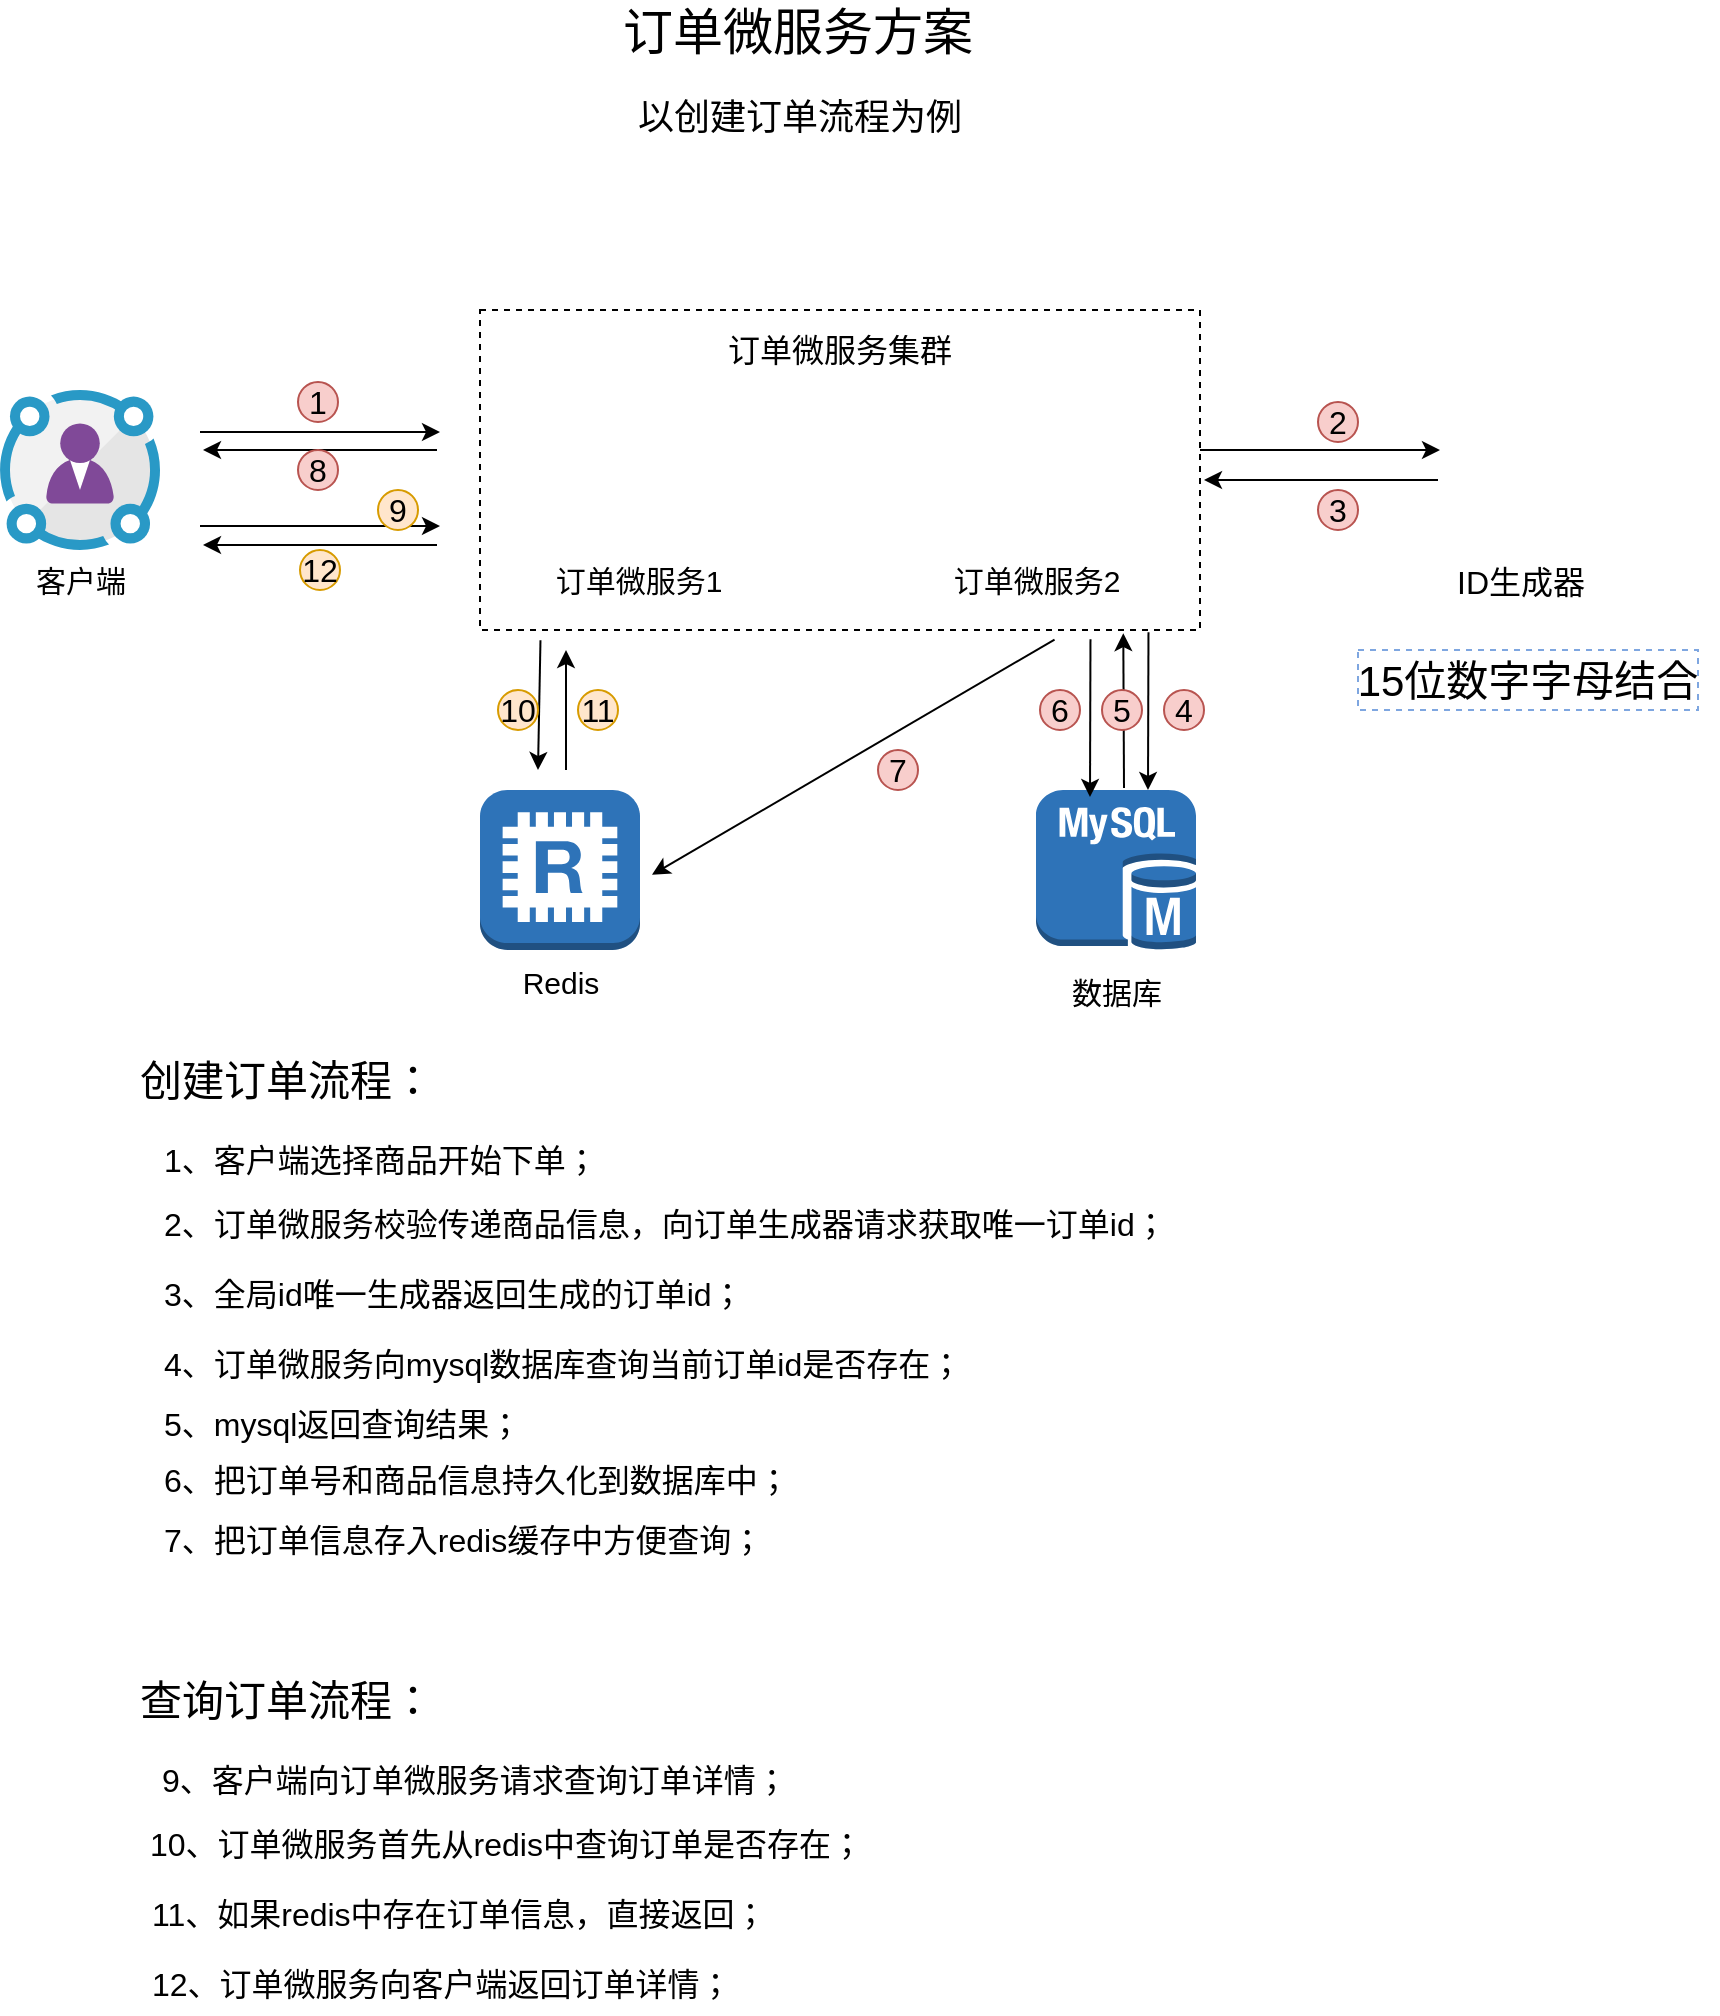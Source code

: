 <mxfile version="12.4.1" type="github" pages="1">
  <diagram id="6WwkfFOdXuNgnHYrmwzb" name="第 1 页">
    <mxGraphModel dx="1824" dy="926" grid="1" gridSize="10" guides="1" tooltips="1" connect="1" arrows="1" fold="1" page="1" pageScale="1" pageWidth="1169" pageHeight="1654" math="0" shadow="0">
      <root>
        <mxCell id="0"/>
        <mxCell id="1" parent="0"/>
        <mxCell id="WwyLj68nMvtHMdWTFRt9-18" value="" style="rounded=0;whiteSpace=wrap;html=1;fillColor=none;dashed=1;" vertex="1" parent="1">
          <mxGeometry x="401" y="240" width="360" height="160" as="geometry"/>
        </mxCell>
        <mxCell id="WwyLj68nMvtHMdWTFRt9-1" value="订单微服务方案" style="text;html=1;strokeColor=none;fillColor=none;align=center;verticalAlign=middle;whiteSpace=wrap;rounded=0;fontSize=25;" vertex="1" parent="1">
          <mxGeometry x="440" y="90" width="240" height="20" as="geometry"/>
        </mxCell>
        <mxCell id="WwyLj68nMvtHMdWTFRt9-2" value="以创建订单流程为例" style="text;html=1;strokeColor=none;fillColor=none;align=center;verticalAlign=middle;whiteSpace=wrap;rounded=0;fontSize=18;" vertex="1" parent="1">
          <mxGeometry x="441" y="134" width="240" height="20" as="geometry"/>
        </mxCell>
        <mxCell id="WwyLj68nMvtHMdWTFRt9-3" value="&lt;span style=&quot;font-size: 15px&quot;&gt;客户端&lt;/span&gt;" style="aspect=fixed;html=1;points=[];align=center;image;fontSize=12;image=img/lib/mscae/Identity_Governance.svg;" vertex="1" parent="1">
          <mxGeometry x="161" y="280" width="80" height="80" as="geometry"/>
        </mxCell>
        <mxCell id="WwyLj68nMvtHMdWTFRt9-13" value="&lt;font style=&quot;font-size: 15px&quot;&gt;订单微服务1&lt;/font&gt;" style="shape=image;html=1;verticalAlign=top;verticalLabelPosition=bottom;labelBackgroundColor=#ffffff;imageAspect=0;aspect=fixed;image=https://cdn0.iconfinder.com/data/icons/frankfurt/32/order-1.png" vertex="1" parent="1">
          <mxGeometry x="440" y="280" width="80" height="80" as="geometry"/>
        </mxCell>
        <mxCell id="WwyLj68nMvtHMdWTFRt9-15" value="&lt;font style=&quot;font-size: 15px&quot;&gt;订单微服务2&lt;/font&gt;" style="shape=image;html=1;verticalAlign=top;verticalLabelPosition=bottom;labelBackgroundColor=#ffffff;imageAspect=0;aspect=fixed;image=https://cdn0.iconfinder.com/data/icons/frankfurt/32/order-1.png" vertex="1" parent="1">
          <mxGeometry x="639" y="280" width="80" height="80" as="geometry"/>
        </mxCell>
        <mxCell id="WwyLj68nMvtHMdWTFRt9-19" value="订单微服务集群" style="text;html=1;strokeColor=none;fillColor=none;align=center;verticalAlign=middle;whiteSpace=wrap;rounded=0;dashed=1;fontSize=16;" vertex="1" parent="1">
          <mxGeometry x="521" y="250" width="120" height="20" as="geometry"/>
        </mxCell>
        <mxCell id="WwyLj68nMvtHMdWTFRt9-21" value="&lt;font style=&quot;font-size: 15px&quot;&gt;数据库&lt;/font&gt;" style="outlineConnect=0;dashed=0;verticalLabelPosition=bottom;verticalAlign=top;align=center;html=1;shape=mxgraph.aws3.mysql_db_instance;fillColor=#2E73B8;gradientColor=none;fontSize=22;" vertex="1" parent="1">
          <mxGeometry x="679" y="480" width="80" height="80" as="geometry"/>
        </mxCell>
        <mxCell id="WwyLj68nMvtHMdWTFRt9-22" value="&lt;font style=&quot;font-size: 15px&quot;&gt;Redis&lt;/font&gt;" style="outlineConnect=0;dashed=0;verticalLabelPosition=bottom;verticalAlign=top;align=center;html=1;shape=mxgraph.aws3.redis;fillColor=#2E73B8;gradientColor=none;fontSize=16;" vertex="1" parent="1">
          <mxGeometry x="401" y="480" width="80" height="80" as="geometry"/>
        </mxCell>
        <mxCell id="WwyLj68nMvtHMdWTFRt9-28" value="" style="endArrow=classic;html=1;fontSize=16;" edge="1" parent="1">
          <mxGeometry width="50" height="50" relative="1" as="geometry">
            <mxPoint x="261" y="301" as="sourcePoint"/>
            <mxPoint x="381" y="301" as="targetPoint"/>
          </mxGeometry>
        </mxCell>
        <mxCell id="WwyLj68nMvtHMdWTFRt9-29" value="" style="endArrow=classic;html=1;fontSize=16;entryX=0.5;entryY=0;entryDx=0;entryDy=0;entryPerimeter=0;exitX=0.884;exitY=1.007;exitDx=0;exitDy=0;exitPerimeter=0;" edge="1" parent="1">
          <mxGeometry width="50" height="50" relative="1" as="geometry">
            <mxPoint x="735.24" y="401.12" as="sourcePoint"/>
            <mxPoint x="735" y="480" as="targetPoint"/>
          </mxGeometry>
        </mxCell>
        <mxCell id="WwyLj68nMvtHMdWTFRt9-30" value="" style="endArrow=classic;html=1;fontSize=16;" edge="1" parent="1">
          <mxGeometry width="50" height="50" relative="1" as="geometry">
            <mxPoint x="379.5" y="357.5" as="sourcePoint"/>
            <mxPoint x="262.5" y="357.5" as="targetPoint"/>
          </mxGeometry>
        </mxCell>
        <mxCell id="WwyLj68nMvtHMdWTFRt9-31" value="ID生成器" style="shape=image;html=1;verticalAlign=top;verticalLabelPosition=bottom;labelBackgroundColor=#ffffff;imageAspect=0;aspect=fixed;image=https://cdn3.iconfinder.com/data/icons/adobe-tools/512/Id-128.png;dashed=1;fillColor=none;fontSize=16;" vertex="1" parent="1">
          <mxGeometry x="881" y="280" width="80" height="80" as="geometry"/>
        </mxCell>
        <mxCell id="WwyLj68nMvtHMdWTFRt9-32" value="" style="endArrow=classic;html=1;fontSize=16;entryX=0;entryY=0.25;entryDx=0;entryDy=0;" edge="1" parent="1">
          <mxGeometry width="50" height="50" relative="1" as="geometry">
            <mxPoint x="761" y="310" as="sourcePoint"/>
            <mxPoint x="881" y="310" as="targetPoint"/>
          </mxGeometry>
        </mxCell>
        <mxCell id="WwyLj68nMvtHMdWTFRt9-35" value="" style="endArrow=classic;html=1;fontSize=16;" edge="1" parent="1">
          <mxGeometry width="50" height="50" relative="1" as="geometry">
            <mxPoint x="880" y="325" as="sourcePoint"/>
            <mxPoint x="763" y="325" as="targetPoint"/>
          </mxGeometry>
        </mxCell>
        <mxCell id="WwyLj68nMvtHMdWTFRt9-36" value="" style="endArrow=classic;html=1;fontSize=16;" edge="1" parent="1">
          <mxGeometry width="50" height="50" relative="1" as="geometry">
            <mxPoint x="261" y="348" as="sourcePoint"/>
            <mxPoint x="381" y="348" as="targetPoint"/>
          </mxGeometry>
        </mxCell>
        <mxCell id="WwyLj68nMvtHMdWTFRt9-37" value="" style="endArrow=classic;html=1;fontSize=16;" edge="1" parent="1">
          <mxGeometry width="50" height="50" relative="1" as="geometry">
            <mxPoint x="379.5" y="310" as="sourcePoint"/>
            <mxPoint x="262.5" y="310" as="targetPoint"/>
          </mxGeometry>
        </mxCell>
        <mxCell id="WwyLj68nMvtHMdWTFRt9-38" value="1" style="ellipse;whiteSpace=wrap;html=1;aspect=fixed;fillColor=#f8cecc;fontSize=16;strokeColor=#b85450;" vertex="1" parent="1">
          <mxGeometry x="310" y="276" width="20" height="20" as="geometry"/>
        </mxCell>
        <mxCell id="WwyLj68nMvtHMdWTFRt9-39" value="2" style="ellipse;whiteSpace=wrap;html=1;aspect=fixed;fillColor=#f8cecc;fontSize=16;strokeColor=#b85450;" vertex="1" parent="1">
          <mxGeometry x="820" y="286" width="20" height="20" as="geometry"/>
        </mxCell>
        <mxCell id="WwyLj68nMvtHMdWTFRt9-40" value="3" style="ellipse;whiteSpace=wrap;html=1;aspect=fixed;fillColor=#f8cecc;fontSize=16;strokeColor=#b85450;" vertex="1" parent="1">
          <mxGeometry x="820" y="330" width="20" height="20" as="geometry"/>
        </mxCell>
        <mxCell id="WwyLj68nMvtHMdWTFRt9-43" value="4" style="ellipse;whiteSpace=wrap;html=1;aspect=fixed;fillColor=#f8cecc;fontSize=16;strokeColor=#b85450;" vertex="1" parent="1">
          <mxGeometry x="743" y="430" width="20" height="20" as="geometry"/>
        </mxCell>
        <mxCell id="WwyLj68nMvtHMdWTFRt9-46" value="8" style="ellipse;whiteSpace=wrap;html=1;aspect=fixed;fillColor=#f8cecc;fontSize=16;strokeColor=#b85450;" vertex="1" parent="1">
          <mxGeometry x="310" y="310" width="20" height="20" as="geometry"/>
        </mxCell>
        <mxCell id="WwyLj68nMvtHMdWTFRt9-47" value="" style="endArrow=classic;html=1;fontSize=16;exitX=0.084;exitY=1.032;exitDx=0;exitDy=0;exitPerimeter=0;" edge="1" parent="1" source="WwyLj68nMvtHMdWTFRt9-18">
          <mxGeometry width="50" height="50" relative="1" as="geometry">
            <mxPoint x="381" y="410" as="sourcePoint"/>
            <mxPoint x="430" y="470" as="targetPoint"/>
          </mxGeometry>
        </mxCell>
        <mxCell id="WwyLj68nMvtHMdWTFRt9-48" value="" style="endArrow=classic;html=1;fontSize=16;" edge="1" parent="1">
          <mxGeometry width="50" height="50" relative="1" as="geometry">
            <mxPoint x="444" y="470" as="sourcePoint"/>
            <mxPoint x="444" y="410" as="targetPoint"/>
          </mxGeometry>
        </mxCell>
        <mxCell id="WwyLj68nMvtHMdWTFRt9-49" value="9" style="ellipse;whiteSpace=wrap;html=1;aspect=fixed;fillColor=#ffe6cc;fontSize=16;strokeColor=#d79b00;" vertex="1" parent="1">
          <mxGeometry x="350" y="330" width="20" height="20" as="geometry"/>
        </mxCell>
        <mxCell id="WwyLj68nMvtHMdWTFRt9-50" value="10" style="ellipse;whiteSpace=wrap;html=1;aspect=fixed;fillColor=#ffe6cc;fontSize=16;strokeColor=#d79b00;" vertex="1" parent="1">
          <mxGeometry x="410" y="430" width="20" height="20" as="geometry"/>
        </mxCell>
        <mxCell id="WwyLj68nMvtHMdWTFRt9-51" value="11" style="ellipse;whiteSpace=wrap;html=1;aspect=fixed;fillColor=#ffe6cc;fontSize=16;strokeColor=#d79b00;" vertex="1" parent="1">
          <mxGeometry x="450" y="430" width="20" height="20" as="geometry"/>
        </mxCell>
        <mxCell id="WwyLj68nMvtHMdWTFRt9-52" value="12" style="ellipse;whiteSpace=wrap;html=1;aspect=fixed;fillColor=#ffe6cc;fontSize=16;strokeColor=#d79b00;" vertex="1" parent="1">
          <mxGeometry x="311" y="360" width="20" height="20" as="geometry"/>
        </mxCell>
        <mxCell id="WwyLj68nMvtHMdWTFRt9-53" value="&lt;font style=&quot;font-size: 21px&quot;&gt;创建订单流程：&lt;/font&gt;" style="text;html=1;strokeColor=none;fillColor=none;align=center;verticalAlign=middle;whiteSpace=wrap;rounded=0;fontSize=16;" vertex="1" parent="1">
          <mxGeometry x="230" y="610" width="149" height="30" as="geometry"/>
        </mxCell>
        <mxCell id="WwyLj68nMvtHMdWTFRt9-54" value="&lt;font style=&quot;font-size: 16px&quot;&gt;1、客户端选择商品开始下单；&lt;/font&gt;" style="text;html=1;strokeColor=none;fillColor=none;align=left;verticalAlign=middle;whiteSpace=wrap;rounded=0;fontSize=16;" vertex="1" parent="1">
          <mxGeometry x="241" y="650" width="309" height="30" as="geometry"/>
        </mxCell>
        <mxCell id="WwyLj68nMvtHMdWTFRt9-55" value="&lt;font style=&quot;font-size: 16px&quot;&gt;2、订单微服务校验传递商品信息，向订单生成器请求获取唯一订单id；&lt;/font&gt;" style="text;html=1;strokeColor=none;fillColor=none;align=left;verticalAlign=middle;whiteSpace=wrap;rounded=0;fontSize=16;" vertex="1" parent="1">
          <mxGeometry x="241" y="682" width="529" height="30" as="geometry"/>
        </mxCell>
        <mxCell id="WwyLj68nMvtHMdWTFRt9-56" value="&lt;font style=&quot;font-size: 16px&quot;&gt;3、全局id唯一生成器返回生成的订单id；&lt;/font&gt;" style="text;html=1;strokeColor=none;fillColor=none;align=left;verticalAlign=middle;whiteSpace=wrap;rounded=0;fontSize=16;" vertex="1" parent="1">
          <mxGeometry x="241" y="717" width="499" height="30" as="geometry"/>
        </mxCell>
        <mxCell id="WwyLj68nMvtHMdWTFRt9-57" value="4、订单微服务向mysql数据库查询当前订单id是否存在；" style="text;html=1;strokeColor=none;fillColor=none;align=left;verticalAlign=middle;whiteSpace=wrap;rounded=0;fontSize=16;" vertex="1" parent="1">
          <mxGeometry x="241" y="752" width="499" height="30" as="geometry"/>
        </mxCell>
        <mxCell id="WwyLj68nMvtHMdWTFRt9-58" value="" style="endArrow=classic;html=1;fontSize=16;entryX=0.849;entryY=1.01;entryDx=0;entryDy=0;entryPerimeter=0;" edge="1" parent="1">
          <mxGeometry width="50" height="50" relative="1" as="geometry">
            <mxPoint x="723" y="479" as="sourcePoint"/>
            <mxPoint x="722.64" y="401.6" as="targetPoint"/>
          </mxGeometry>
        </mxCell>
        <mxCell id="WwyLj68nMvtHMdWTFRt9-59" value="5" style="ellipse;whiteSpace=wrap;html=1;aspect=fixed;fillColor=#f8cecc;fontSize=16;strokeColor=#b85450;" vertex="1" parent="1">
          <mxGeometry x="712" y="430" width="20" height="20" as="geometry"/>
        </mxCell>
        <mxCell id="WwyLj68nMvtHMdWTFRt9-60" value="" style="endArrow=classic;html=1;fontSize=16;entryX=0.5;entryY=0;entryDx=0;entryDy=0;entryPerimeter=0;exitX=0.884;exitY=1.007;exitDx=0;exitDy=0;exitPerimeter=0;" edge="1" parent="1">
          <mxGeometry width="50" height="50" relative="1" as="geometry">
            <mxPoint x="706.24" y="404.62" as="sourcePoint"/>
            <mxPoint x="706" y="483.5" as="targetPoint"/>
          </mxGeometry>
        </mxCell>
        <mxCell id="WwyLj68nMvtHMdWTFRt9-61" value="6" style="ellipse;whiteSpace=wrap;html=1;aspect=fixed;fillColor=#f8cecc;fontSize=16;strokeColor=#b85450;" vertex="1" parent="1">
          <mxGeometry x="681" y="430" width="20" height="20" as="geometry"/>
        </mxCell>
        <mxCell id="WwyLj68nMvtHMdWTFRt9-62" value="5、mysql返回查询结果；" style="text;html=1;strokeColor=none;fillColor=none;align=left;verticalAlign=middle;whiteSpace=wrap;rounded=0;fontSize=16;" vertex="1" parent="1">
          <mxGeometry x="241" y="782" width="499" height="30" as="geometry"/>
        </mxCell>
        <mxCell id="WwyLj68nMvtHMdWTFRt9-63" value="6、把订单号和商品信息持久化到数据库中；" style="text;html=1;strokeColor=none;fillColor=none;align=left;verticalAlign=middle;whiteSpace=wrap;rounded=0;fontSize=16;" vertex="1" parent="1">
          <mxGeometry x="241" y="810" width="499" height="30" as="geometry"/>
        </mxCell>
        <mxCell id="WwyLj68nMvtHMdWTFRt9-64" value="7、把订单信息存入redis缓存中方便查询；" style="text;html=1;strokeColor=none;fillColor=none;align=left;verticalAlign=middle;whiteSpace=wrap;rounded=0;fontSize=16;" vertex="1" parent="1">
          <mxGeometry x="241" y="840" width="499" height="30" as="geometry"/>
        </mxCell>
        <mxCell id="WwyLj68nMvtHMdWTFRt9-65" value="" style="endArrow=classic;html=1;fontSize=16;entryX=1;entryY=0.53;entryDx=0;entryDy=0;entryPerimeter=0;exitX=0.798;exitY=1.03;exitDx=0;exitDy=0;exitPerimeter=0;" edge="1" parent="1" source="WwyLj68nMvtHMdWTFRt9-18">
          <mxGeometry width="50" height="50" relative="1" as="geometry">
            <mxPoint x="676" y="522" as="sourcePoint"/>
            <mxPoint x="487" y="522.4" as="targetPoint"/>
          </mxGeometry>
        </mxCell>
        <mxCell id="WwyLj68nMvtHMdWTFRt9-66" value="7" style="ellipse;whiteSpace=wrap;html=1;aspect=fixed;fillColor=#f8cecc;fontSize=16;strokeColor=#b85450;" vertex="1" parent="1">
          <mxGeometry x="600" y="460" width="20" height="20" as="geometry"/>
        </mxCell>
        <mxCell id="WwyLj68nMvtHMdWTFRt9-67" value="&lt;span style=&quot;font-size: 21px&quot;&gt;查询订单流程：&lt;/span&gt;" style="text;html=1;strokeColor=none;fillColor=none;align=center;verticalAlign=middle;whiteSpace=wrap;rounded=0;fontSize=16;" vertex="1" parent="1">
          <mxGeometry x="230" y="920" width="149" height="30" as="geometry"/>
        </mxCell>
        <mxCell id="WwyLj68nMvtHMdWTFRt9-68" value="&lt;font style=&quot;font-size: 16px&quot;&gt;9、客户端向订单微服务请求查询订单详情；&lt;/font&gt;" style="text;html=1;strokeColor=none;fillColor=none;align=left;verticalAlign=middle;whiteSpace=wrap;rounded=0;fontSize=16;" vertex="1" parent="1">
          <mxGeometry x="240" y="960" width="319" height="30" as="geometry"/>
        </mxCell>
        <mxCell id="WwyLj68nMvtHMdWTFRt9-69" value="&lt;font style=&quot;font-size: 16px&quot;&gt;10、订单微服务首先从redis中查询订单是否存在；&lt;/font&gt;" style="text;html=1;strokeColor=none;fillColor=none;align=left;verticalAlign=middle;whiteSpace=wrap;rounded=0;fontSize=16;" vertex="1" parent="1">
          <mxGeometry x="234" y="992" width="529" height="30" as="geometry"/>
        </mxCell>
        <mxCell id="WwyLj68nMvtHMdWTFRt9-70" value="&lt;font style=&quot;font-size: 16px&quot;&gt;11、如果redis中存在订单信息，直接返回；&lt;/font&gt;" style="text;html=1;strokeColor=none;fillColor=none;align=left;verticalAlign=middle;whiteSpace=wrap;rounded=0;fontSize=16;" vertex="1" parent="1">
          <mxGeometry x="235" y="1027" width="499" height="30" as="geometry"/>
        </mxCell>
        <mxCell id="WwyLj68nMvtHMdWTFRt9-71" value="12、订单微服务向客户端返回订单详情；" style="text;html=1;strokeColor=none;fillColor=none;align=left;verticalAlign=middle;whiteSpace=wrap;rounded=0;fontSize=16;" vertex="1" parent="1">
          <mxGeometry x="235" y="1062" width="499" height="30" as="geometry"/>
        </mxCell>
        <mxCell id="WwyLj68nMvtHMdWTFRt9-77" value="&lt;font style=&quot;font-size: 21px&quot;&gt;15位数字字母结合&lt;/font&gt;" style="text;html=1;strokeColor=none;fillColor=none;align=center;verticalAlign=middle;whiteSpace=wrap;rounded=0;fontSize=16;" vertex="1" parent="1">
          <mxGeometry x="830" y="410" width="190" height="30" as="geometry"/>
        </mxCell>
        <mxCell id="WwyLj68nMvtHMdWTFRt9-78" value="" style="rounded=0;whiteSpace=wrap;html=1;fillColor=none;fontSize=16;align=left;dashed=1;strokeColor=#7EA6E0;" vertex="1" parent="1">
          <mxGeometry x="840" y="410" width="170" height="30" as="geometry"/>
        </mxCell>
      </root>
    </mxGraphModel>
  </diagram>
</mxfile>
